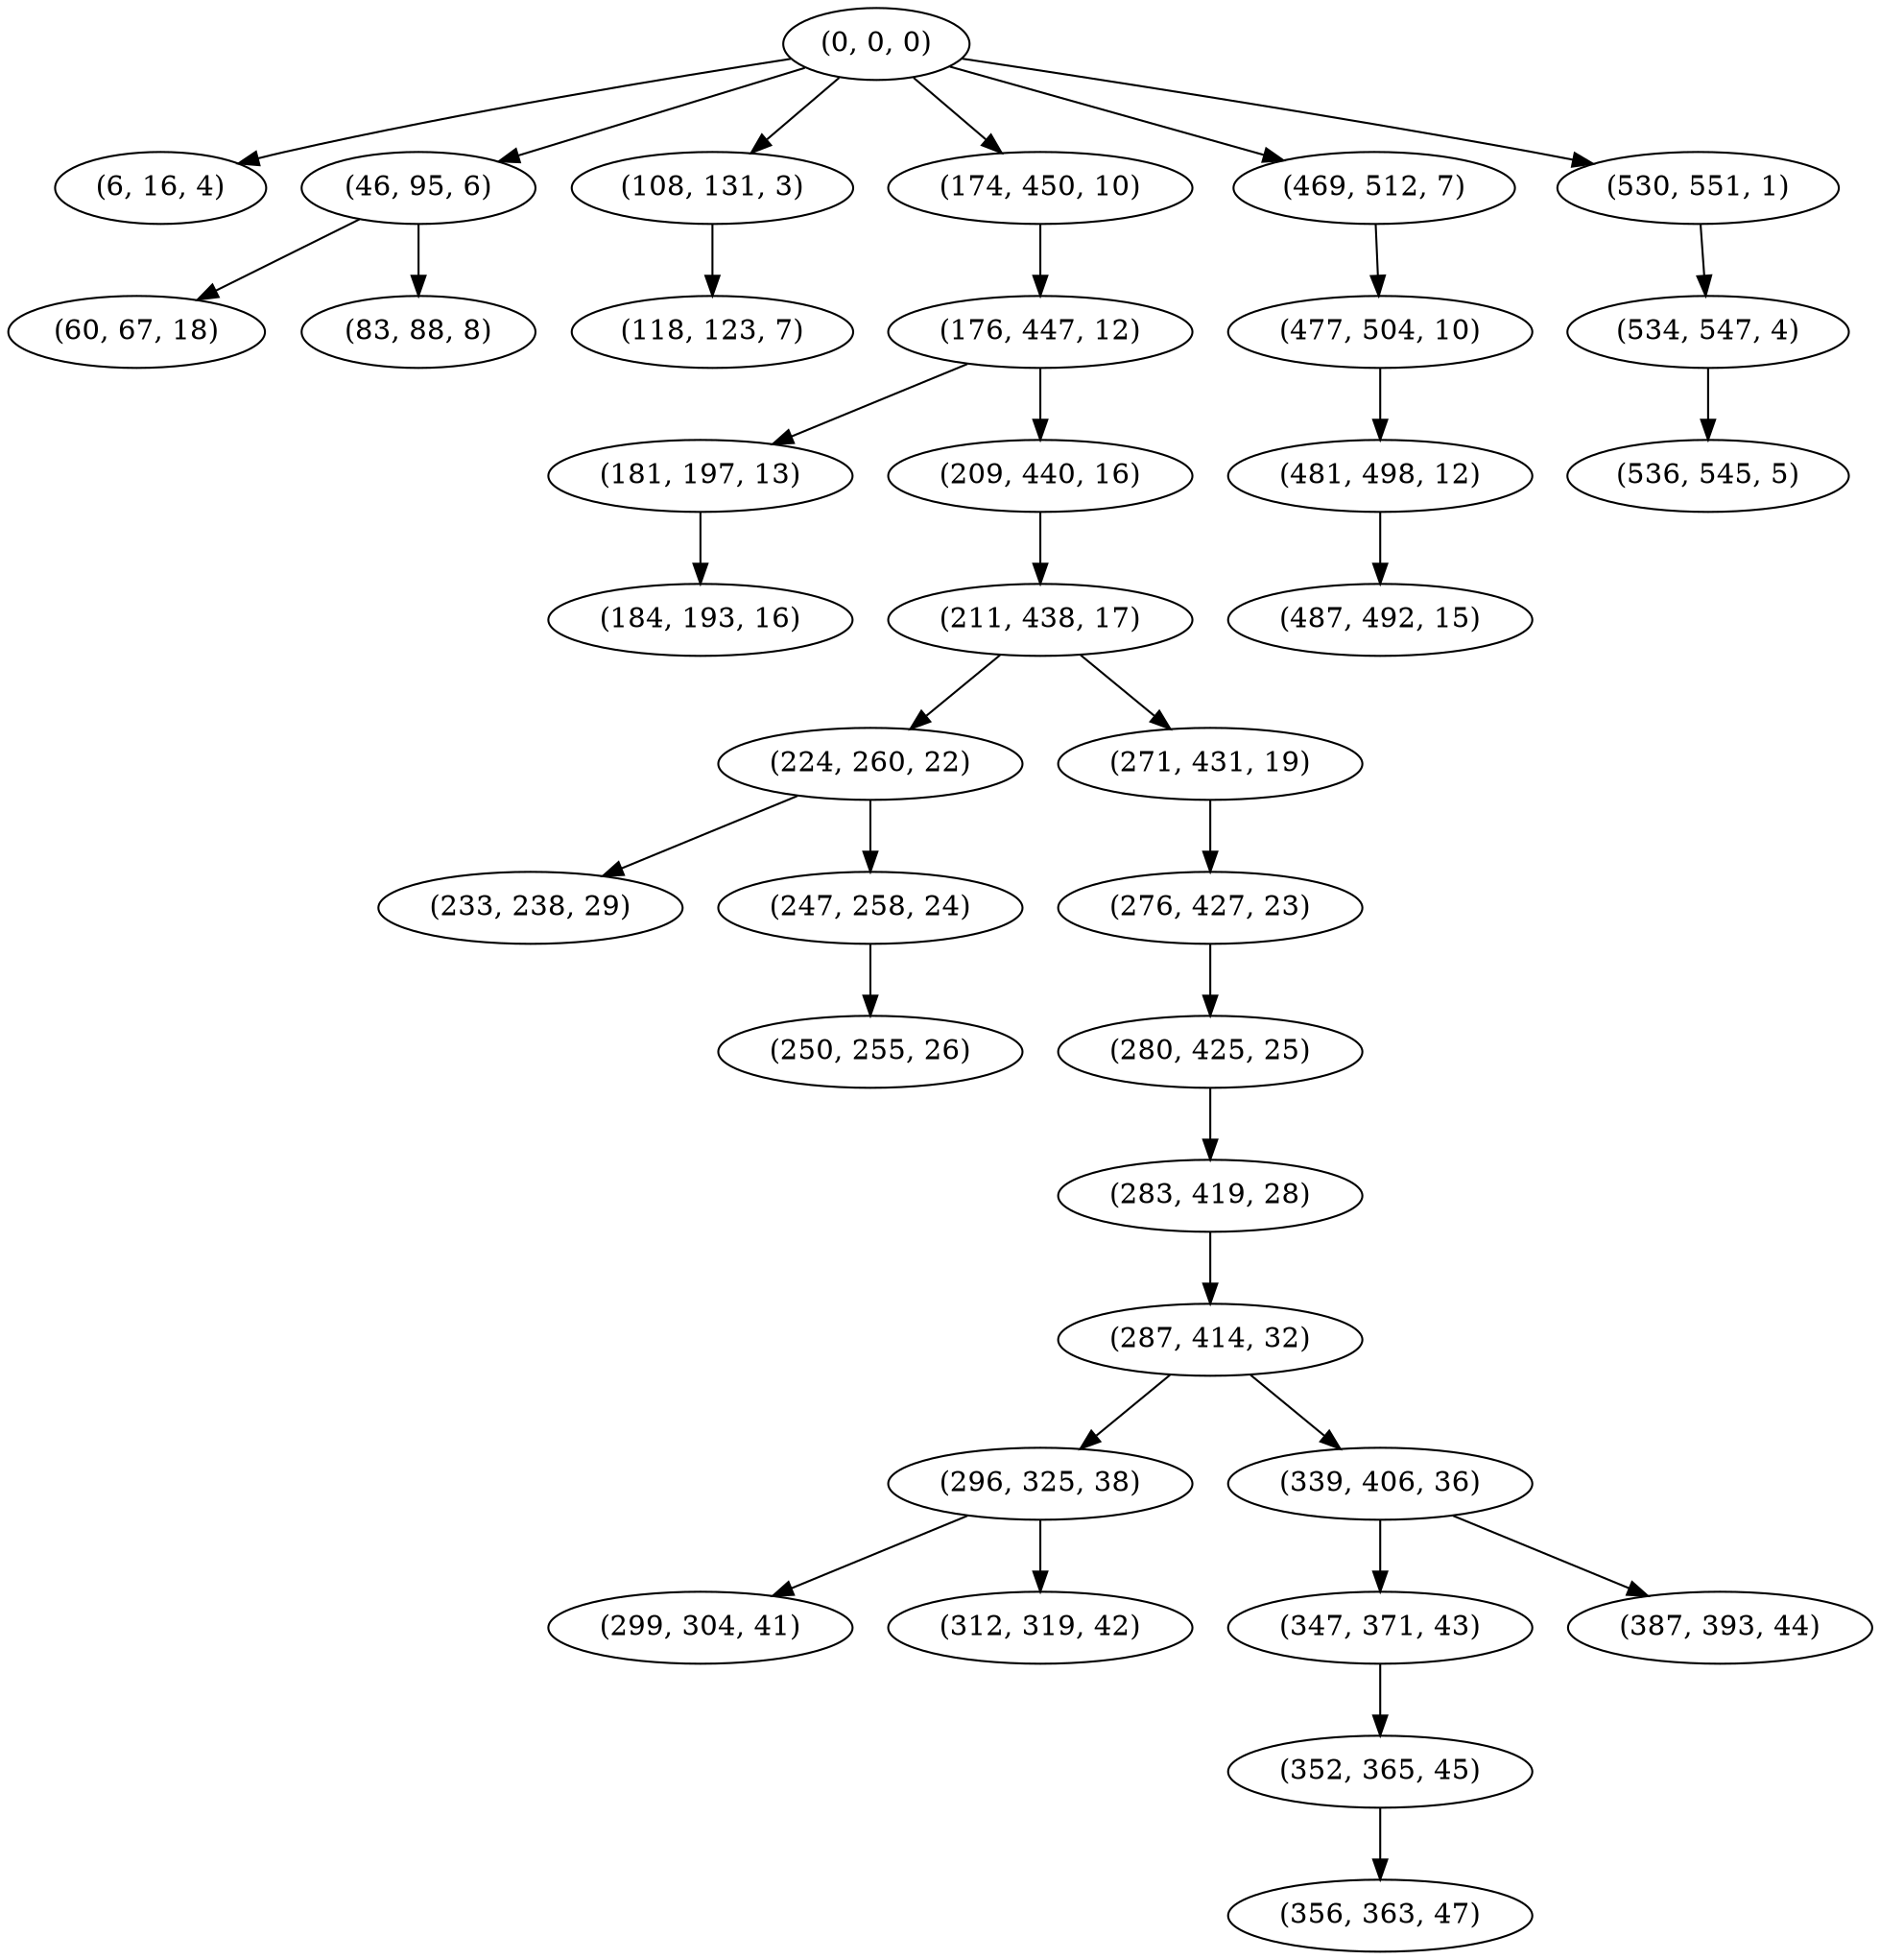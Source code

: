 digraph tree {
    "(0, 0, 0)";
    "(6, 16, 4)";
    "(46, 95, 6)";
    "(60, 67, 18)";
    "(83, 88, 8)";
    "(108, 131, 3)";
    "(118, 123, 7)";
    "(174, 450, 10)";
    "(176, 447, 12)";
    "(181, 197, 13)";
    "(184, 193, 16)";
    "(209, 440, 16)";
    "(211, 438, 17)";
    "(224, 260, 22)";
    "(233, 238, 29)";
    "(247, 258, 24)";
    "(250, 255, 26)";
    "(271, 431, 19)";
    "(276, 427, 23)";
    "(280, 425, 25)";
    "(283, 419, 28)";
    "(287, 414, 32)";
    "(296, 325, 38)";
    "(299, 304, 41)";
    "(312, 319, 42)";
    "(339, 406, 36)";
    "(347, 371, 43)";
    "(352, 365, 45)";
    "(356, 363, 47)";
    "(387, 393, 44)";
    "(469, 512, 7)";
    "(477, 504, 10)";
    "(481, 498, 12)";
    "(487, 492, 15)";
    "(530, 551, 1)";
    "(534, 547, 4)";
    "(536, 545, 5)";
    "(0, 0, 0)" -> "(6, 16, 4)";
    "(0, 0, 0)" -> "(46, 95, 6)";
    "(0, 0, 0)" -> "(108, 131, 3)";
    "(0, 0, 0)" -> "(174, 450, 10)";
    "(0, 0, 0)" -> "(469, 512, 7)";
    "(0, 0, 0)" -> "(530, 551, 1)";
    "(46, 95, 6)" -> "(60, 67, 18)";
    "(46, 95, 6)" -> "(83, 88, 8)";
    "(108, 131, 3)" -> "(118, 123, 7)";
    "(174, 450, 10)" -> "(176, 447, 12)";
    "(176, 447, 12)" -> "(181, 197, 13)";
    "(176, 447, 12)" -> "(209, 440, 16)";
    "(181, 197, 13)" -> "(184, 193, 16)";
    "(209, 440, 16)" -> "(211, 438, 17)";
    "(211, 438, 17)" -> "(224, 260, 22)";
    "(211, 438, 17)" -> "(271, 431, 19)";
    "(224, 260, 22)" -> "(233, 238, 29)";
    "(224, 260, 22)" -> "(247, 258, 24)";
    "(247, 258, 24)" -> "(250, 255, 26)";
    "(271, 431, 19)" -> "(276, 427, 23)";
    "(276, 427, 23)" -> "(280, 425, 25)";
    "(280, 425, 25)" -> "(283, 419, 28)";
    "(283, 419, 28)" -> "(287, 414, 32)";
    "(287, 414, 32)" -> "(296, 325, 38)";
    "(287, 414, 32)" -> "(339, 406, 36)";
    "(296, 325, 38)" -> "(299, 304, 41)";
    "(296, 325, 38)" -> "(312, 319, 42)";
    "(339, 406, 36)" -> "(347, 371, 43)";
    "(339, 406, 36)" -> "(387, 393, 44)";
    "(347, 371, 43)" -> "(352, 365, 45)";
    "(352, 365, 45)" -> "(356, 363, 47)";
    "(469, 512, 7)" -> "(477, 504, 10)";
    "(477, 504, 10)" -> "(481, 498, 12)";
    "(481, 498, 12)" -> "(487, 492, 15)";
    "(530, 551, 1)" -> "(534, 547, 4)";
    "(534, 547, 4)" -> "(536, 545, 5)";
}

